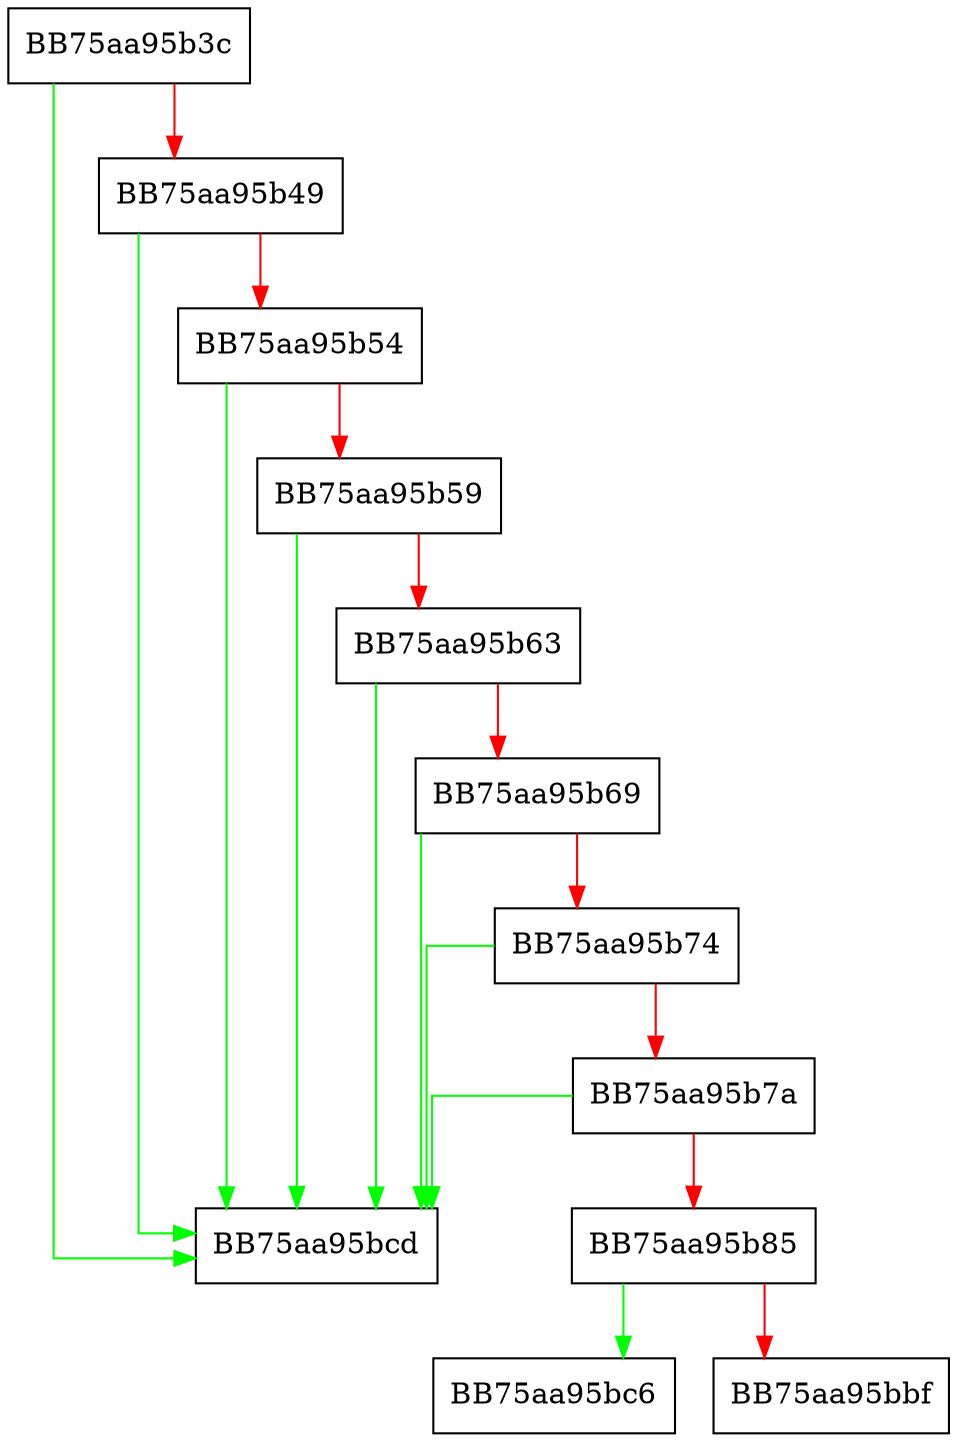 digraph BuildThreatIDFromProperties {
  node [shape="box"];
  graph [splines=ortho];
  BB75aa95b3c -> BB75aa95bcd [color="green"];
  BB75aa95b3c -> BB75aa95b49 [color="red"];
  BB75aa95b49 -> BB75aa95bcd [color="green"];
  BB75aa95b49 -> BB75aa95b54 [color="red"];
  BB75aa95b54 -> BB75aa95bcd [color="green"];
  BB75aa95b54 -> BB75aa95b59 [color="red"];
  BB75aa95b59 -> BB75aa95bcd [color="green"];
  BB75aa95b59 -> BB75aa95b63 [color="red"];
  BB75aa95b63 -> BB75aa95bcd [color="green"];
  BB75aa95b63 -> BB75aa95b69 [color="red"];
  BB75aa95b69 -> BB75aa95bcd [color="green"];
  BB75aa95b69 -> BB75aa95b74 [color="red"];
  BB75aa95b74 -> BB75aa95bcd [color="green"];
  BB75aa95b74 -> BB75aa95b7a [color="red"];
  BB75aa95b7a -> BB75aa95bcd [color="green"];
  BB75aa95b7a -> BB75aa95b85 [color="red"];
  BB75aa95b85 -> BB75aa95bc6 [color="green"];
  BB75aa95b85 -> BB75aa95bbf [color="red"];
}